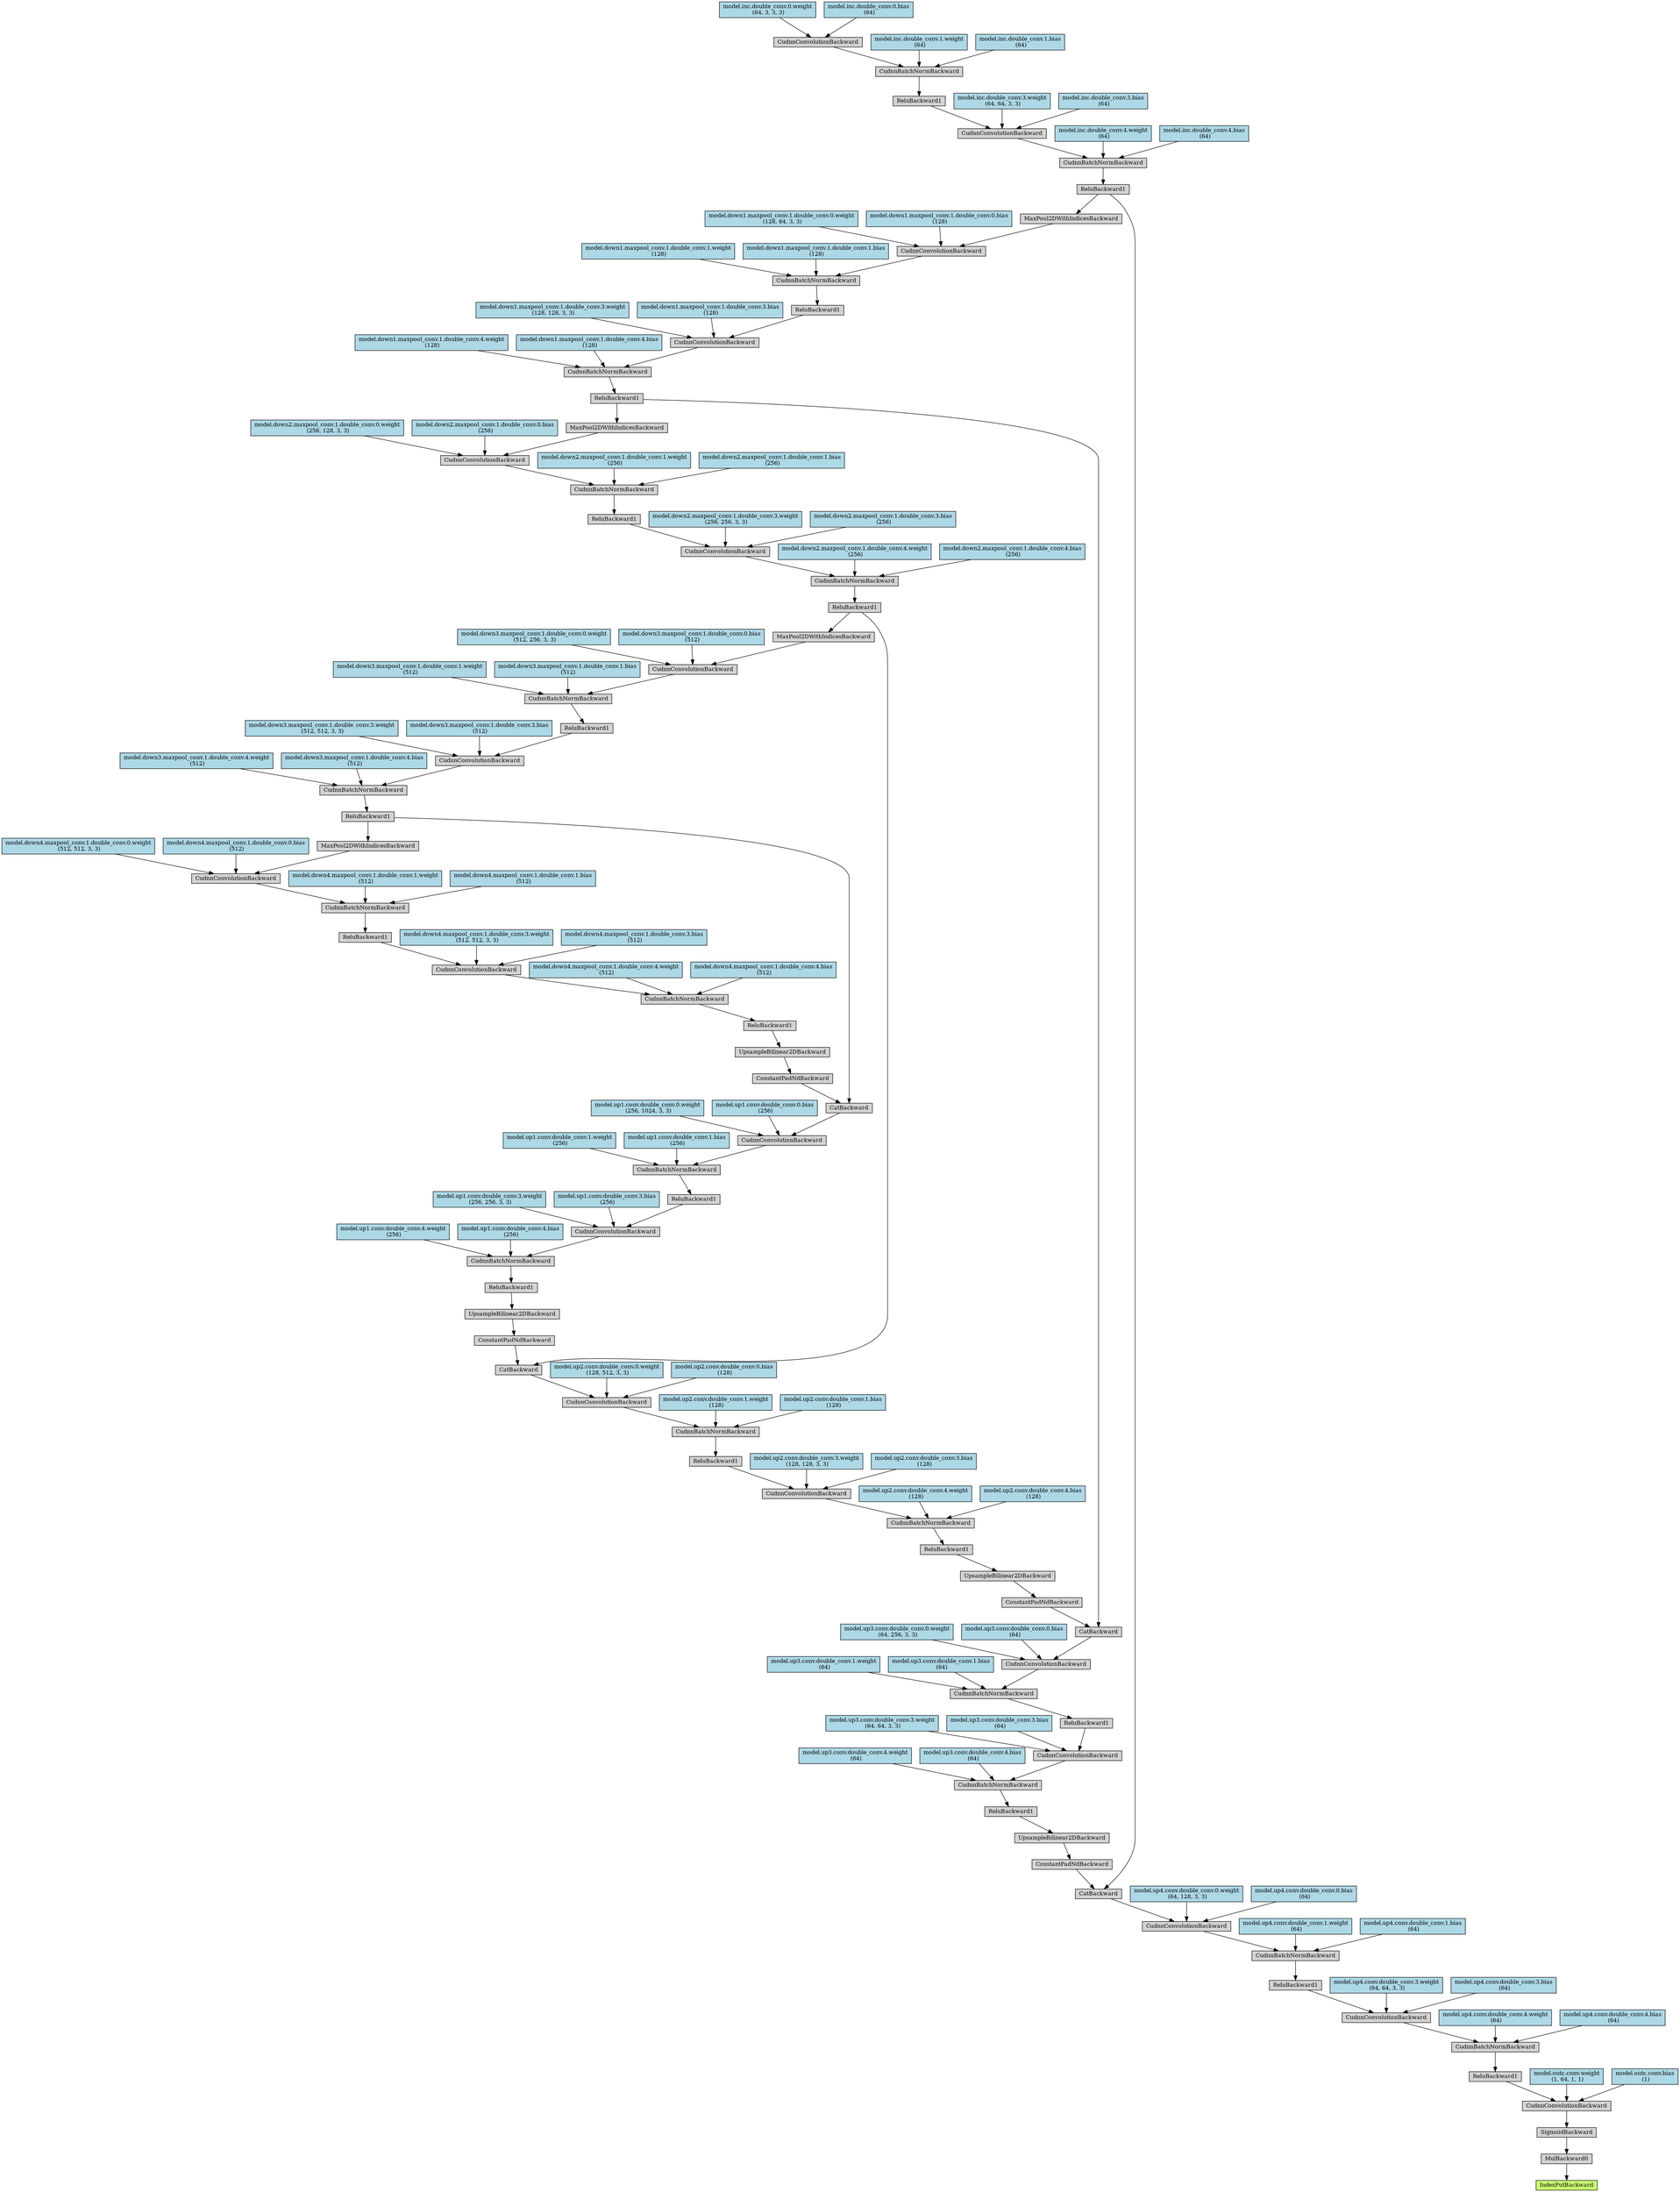 digraph {
	graph [size="44.85,44.85"]
	node [align=left fontsize=12 height=0.2 ranksep=0.1 shape=box style=filled]
	2643655782472 [label=IndexPutBackward fillcolor=darkolivegreen1]
	2643655782536 -> 2643655782472
	2643655782536 [label=MulBackward0]
	2643655782664 -> 2643655782536
	2643655782664 [label=SigmoidBackward]
	2643655782792 -> 2643655782664
	2643655782792 [label=CudnnConvolutionBackward]
	2643655782984 -> 2643655782792
	2643655782984 [label=ReluBackward1]
	2643655783304 -> 2643655782984
	2643655783304 [label=CudnnBatchNormBackward]
	2643655782920 -> 2643655783304
	2643655782920 [label=CudnnConvolutionBackward]
	2643655783880 -> 2643655782920
	2643655783880 [label=ReluBackward1]
	2643655784328 -> 2643655783880
	2643655784328 [label=CudnnBatchNormBackward]
	2643655784520 -> 2643655784328
	2643655784520 [label=CudnnConvolutionBackward]
	2643655784968 -> 2643655784520
	2643655784968 [label=CatBackward]
	2643655785480 -> 2643655784968
	2643655785480 [label=ReluBackward1]
	2643655785800 -> 2643655785480
	2643655785800 [label=CudnnBatchNormBackward]
	2643655785992 -> 2643655785800
	2643655785992 [label=CudnnConvolutionBackward]
	2643655786440 -> 2643655785992
	2643655786440 [label=ReluBackward1]
	2643655860680 -> 2643655786440
	2643655860680 [label=CudnnBatchNormBackward]
	2643655860872 -> 2643655860680
	2643655860872 [label=CudnnConvolutionBackward]
	2643655861448 -> 2643655860872
	2643655861448 [label="model.inc.double_conv.0.weight
 (64, 3, 3, 3)" fillcolor=lightblue]
	2643655861576 -> 2643655860872
	2643655861576 [label="model.inc.double_conv.0.bias
 (64)" fillcolor=lightblue]
	2643655861064 -> 2643655860680
	2643655861064 [label="model.inc.double_conv.1.weight
 (64)" fillcolor=lightblue]
	2643655861192 -> 2643655860680
	2643655861192 [label="model.inc.double_conv.1.bias
 (64)" fillcolor=lightblue]
	2643655860424 -> 2643655785992
	2643655860424 [label="model.inc.double_conv.3.weight
 (64, 64, 3, 3)" fillcolor=lightblue]
	2643655860552 -> 2643655785992
	2643655860552 [label="model.inc.double_conv.3.bias
 (64)" fillcolor=lightblue]
	2643655786184 -> 2643655785800
	2643655786184 [label="model.inc.double_conv.4.weight
 (64)" fillcolor=lightblue]
	2643655786312 -> 2643655785800
	2643655786312 [label="model.inc.double_conv.4.bias
 (64)" fillcolor=lightblue]
	2643655785672 -> 2643655784968
	2643655785672 [label=ConstantPadNdBackward]
	2643655785864 -> 2643655785672
	2643655785864 [label=UpsampleBilinear2DBackward]
	2643655860616 -> 2643655785864
	2643655860616 [label=ReluBackward1]
	2643655860744 -> 2643655860616
	2643655860744 [label=CudnnBatchNormBackward]
	2643655861768 -> 2643655860744
	2643655861768 [label=CudnnConvolutionBackward]
	2643655862344 -> 2643655861768
	2643655862344 [label=ReluBackward1]
	2643655862600 -> 2643655862344
	2643655862600 [label=CudnnBatchNormBackward]
	2643655862728 -> 2643655862600
	2643655862728 [label=CudnnConvolutionBackward]
	2643655862984 -> 2643655862728
	2643655862984 [label=CatBackward]
	2643655863304 -> 2643655862984
	2643655863304 [label=ReluBackward1]
	2643655863624 -> 2643655863304
	2643655863624 [label=CudnnBatchNormBackward]
	2643655863816 -> 2643655863624
	2643655863816 [label=CudnnConvolutionBackward]
	2643655864264 -> 2643655863816
	2643655864264 [label=ReluBackward1]
	2643655864776 -> 2643655864264
	2643655864776 [label=CudnnBatchNormBackward]
	2643655864968 -> 2643655864776
	2643655864968 [label=CudnnConvolutionBackward]
	2643655865416 -> 2643655864968
	2643655865416 [label=MaxPool2DWithIndicesBackward]
	2643655785480 -> 2643655865416
	2643655865608 -> 2643655864968
	2643655865608 [label="model.down1.maxpool_conv.1.double_conv.0.weight
 (128, 64, 3, 3)" fillcolor=lightblue]
	2643655865736 -> 2643655864968
	2643655865736 [label="model.down1.maxpool_conv.1.double_conv.0.bias
 (128)" fillcolor=lightblue]
	2643655865160 -> 2643655864776
	2643655865160 [label="model.down1.maxpool_conv.1.double_conv.1.weight
 (128)" fillcolor=lightblue]
	2643655865288 -> 2643655864776
	2643655865288 [label="model.down1.maxpool_conv.1.double_conv.1.bias
 (128)" fillcolor=lightblue]
	2643655864520 -> 2643655863816
	2643655864520 [label="model.down1.maxpool_conv.1.double_conv.3.weight
 (128, 128, 3, 3)" fillcolor=lightblue]
	2643655864648 -> 2643655863816
	2643655864648 [label="model.down1.maxpool_conv.1.double_conv.3.bias
 (128)" fillcolor=lightblue]
	2643655864008 -> 2643655863624
	2643655864008 [label="model.down1.maxpool_conv.1.double_conv.4.weight
 (128)" fillcolor=lightblue]
	2643655864136 -> 2643655863624
	2643655864136 [label="model.down1.maxpool_conv.1.double_conv.4.bias
 (128)" fillcolor=lightblue]
	2643655863496 -> 2643655862984
	2643655863496 [label=ConstantPadNdBackward]
	2643655863688 -> 2643655863496
	2643655863688 [label=UpsampleBilinear2DBackward]
	2643599782664 -> 2643655863688
	2643599782664 [label=ReluBackward1]
	2643655864840 -> 2643599782664
	2643655864840 [label=CudnnBatchNormBackward]
	2643655865800 -> 2643655864840
	2643655865800 [label=CudnnConvolutionBackward]
	2643655866184 -> 2643655865800
	2643655866184 [label=ReluBackward1]
	2643655866440 -> 2643655866184
	2643655866440 [label=CudnnBatchNormBackward]
	2643655866568 -> 2643655866440
	2643655866568 [label=CudnnConvolutionBackward]
	2643655866824 -> 2643655866568
	2643655866824 [label=CatBackward]
	2643655867144 -> 2643655866824
	2643655867144 [label=ReluBackward1]
	2643655867464 -> 2643655867144
	2643655867464 [label=CudnnBatchNormBackward]
	2643655867656 -> 2643655867464
	2643655867656 [label=CudnnConvolutionBackward]
	2643655868104 -> 2643655867656
	2643655868104 [label=ReluBackward1]
	2643655876808 -> 2643655868104
	2643655876808 [label=CudnnBatchNormBackward]
	2643655877064 -> 2643655876808
	2643655877064 [label=CudnnConvolutionBackward]
	2643655877512 -> 2643655877064
	2643655877512 [label=MaxPool2DWithIndicesBackward]
	2643655863304 -> 2643655877512
	2643655877704 -> 2643655877064
	2643655877704 [label="model.down2.maxpool_conv.1.double_conv.0.weight
 (256, 128, 3, 3)" fillcolor=lightblue]
	2643655877832 -> 2643655877064
	2643655877832 [label="model.down2.maxpool_conv.1.double_conv.0.bias
 (256)" fillcolor=lightblue]
	2643655877256 -> 2643655876808
	2643655877256 [label="model.down2.maxpool_conv.1.double_conv.1.weight
 (256)" fillcolor=lightblue]
	2643655877384 -> 2643655876808
	2643655877384 [label="model.down2.maxpool_conv.1.double_conv.1.bias
 (256)" fillcolor=lightblue]
	2643655868296 -> 2643655867656
	2643655868296 [label="model.down2.maxpool_conv.1.double_conv.3.weight
 (256, 256, 3, 3)" fillcolor=lightblue]
	2643655876680 -> 2643655867656
	2643655876680 [label="model.down2.maxpool_conv.1.double_conv.3.bias
 (256)" fillcolor=lightblue]
	2643655867848 -> 2643655867464
	2643655867848 [label="model.down2.maxpool_conv.1.double_conv.4.weight
 (256)" fillcolor=lightblue]
	2643655867976 -> 2643655867464
	2643655867976 [label="model.down2.maxpool_conv.1.double_conv.4.bias
 (256)" fillcolor=lightblue]
	2643655867336 -> 2643655866824
	2643655867336 [label=ConstantPadNdBackward]
	2643655867528 -> 2643655867336
	2643655867528 [label=UpsampleBilinear2DBackward]
	2643655876744 -> 2643655867528
	2643655876744 [label=ReluBackward1]
	2643655876872 -> 2643655876744
	2643655876872 [label=CudnnBatchNormBackward]
	2643655878152 -> 2643655876872
	2643655878152 [label=CudnnConvolutionBackward]
	2643655878408 -> 2643655878152
	2643655878408 [label=ReluBackward1]
	2643655878664 -> 2643655878408
	2643655878664 [label=CudnnBatchNormBackward]
	2643655878856 -> 2643655878664
	2643655878856 [label=CudnnConvolutionBackward]
	2643655879112 -> 2643655878856
	2643655879112 [label=CatBackward]
	2643655879432 -> 2643655879112
	2643655879432 [label=ReluBackward1]
	2643655879752 -> 2643655879432
	2643655879752 [label=CudnnBatchNormBackward]
	2643655880008 -> 2643655879752
	2643655880008 [label=CudnnConvolutionBackward]
	2643655880456 -> 2643655880008
	2643655880456 [label=ReluBackward1]
	2643655885064 -> 2643655880456
	2643655885064 [label=CudnnBatchNormBackward]
	2643655885320 -> 2643655885064
	2643655885320 [label=CudnnConvolutionBackward]
	2643655885768 -> 2643655885320
	2643655885768 [label=MaxPool2DWithIndicesBackward]
	2643655867144 -> 2643655885768
	2643655885960 -> 2643655885320
	2643655885960 [label="model.down3.maxpool_conv.1.double_conv.0.weight
 (512, 256, 3, 3)" fillcolor=lightblue]
	2643655886088 -> 2643655885320
	2643655886088 [label="model.down3.maxpool_conv.1.double_conv.0.bias
 (512)" fillcolor=lightblue]
	2643655885512 -> 2643655885064
	2643655885512 [label="model.down3.maxpool_conv.1.double_conv.1.weight
 (512)" fillcolor=lightblue]
	2643655885640 -> 2643655885064
	2643655885640 [label="model.down3.maxpool_conv.1.double_conv.1.bias
 (512)" fillcolor=lightblue]
	2643655880648 -> 2643655880008
	2643655880648 [label="model.down3.maxpool_conv.1.double_conv.3.weight
 (512, 512, 3, 3)" fillcolor=lightblue]
	2643655884936 -> 2643655880008
	2643655884936 [label="model.down3.maxpool_conv.1.double_conv.3.bias
 (512)" fillcolor=lightblue]
	2643655880200 -> 2643655879752
	2643655880200 [label="model.down3.maxpool_conv.1.double_conv.4.weight
 (512)" fillcolor=lightblue]
	2643655880328 -> 2643655879752
	2643655880328 [label="model.down3.maxpool_conv.1.double_conv.4.bias
 (512)" fillcolor=lightblue]
	2643655879624 -> 2643655879112
	2643655879624 [label=ConstantPadNdBackward]
	2643655879816 -> 2643655879624
	2643655879816 [label=UpsampleBilinear2DBackward]
	2643655885000 -> 2643655879816
	2643655885000 [label=ReluBackward1]
	2643655885128 -> 2643655885000
	2643655885128 [label=CudnnBatchNormBackward]
	2643655886408 -> 2643655885128
	2643655886408 [label=CudnnConvolutionBackward]
	2643655886664 -> 2643655886408
	2643655886664 [label=ReluBackward1]
	2643655886920 -> 2643655886664
	2643655886920 [label=CudnnBatchNormBackward]
	2643655887112 -> 2643655886920
	2643655887112 [label=CudnnConvolutionBackward]
	2643655887368 -> 2643655887112
	2643655887368 [label=MaxPool2DWithIndicesBackward]
	2643655879432 -> 2643655887368
	2643655887432 -> 2643655887112
	2643655887432 [label="model.down4.maxpool_conv.1.double_conv.0.weight
 (512, 512, 3, 3)" fillcolor=lightblue]
	2643655887496 -> 2643655887112
	2643655887496 [label="model.down4.maxpool_conv.1.double_conv.0.bias
 (512)" fillcolor=lightblue]
	2643655887176 -> 2643655886920
	2643655887176 [label="model.down4.maxpool_conv.1.double_conv.1.weight
 (512)" fillcolor=lightblue]
	2643655887240 -> 2643655886920
	2643655887240 [label="model.down4.maxpool_conv.1.double_conv.1.bias
 (512)" fillcolor=lightblue]
	2643655886728 -> 2643655886408
	2643655886728 [label="model.down4.maxpool_conv.1.double_conv.3.weight
 (512, 512, 3, 3)" fillcolor=lightblue]
	2643655886792 -> 2643655886408
	2643655886792 [label="model.down4.maxpool_conv.1.double_conv.3.bias
 (512)" fillcolor=lightblue]
	2643655886216 -> 2643655885128
	2643655886216 [label="model.down4.maxpool_conv.1.double_conv.4.weight
 (512)" fillcolor=lightblue]
	2643655886536 -> 2643655885128
	2643655886536 [label="model.down4.maxpool_conv.1.double_conv.4.bias
 (512)" fillcolor=lightblue]
	2643655879176 -> 2643655878856
	2643655879176 [label="model.up1.conv.double_conv.0.weight
 (256, 1024, 3, 3)" fillcolor=lightblue]
	2643655879240 -> 2643655878856
	2643655879240 [label="model.up1.conv.double_conv.0.bias
 (256)" fillcolor=lightblue]
	2643655878920 -> 2643655878664
	2643655878920 [label="model.up1.conv.double_conv.1.weight
 (256)" fillcolor=lightblue]
	2643655878984 -> 2643655878664
	2643655878984 [label="model.up1.conv.double_conv.1.bias
 (256)" fillcolor=lightblue]
	2643655878472 -> 2643655878152
	2643655878472 [label="model.up1.conv.double_conv.3.weight
 (256, 256, 3, 3)" fillcolor=lightblue]
	2643655878536 -> 2643655878152
	2643655878536 [label="model.up1.conv.double_conv.3.bias
 (256)" fillcolor=lightblue]
	2643655877960 -> 2643655876872
	2643655877960 [label="model.up1.conv.double_conv.4.weight
 (256)" fillcolor=lightblue]
	2643655878280 -> 2643655876872
	2643655878280 [label="model.up1.conv.double_conv.4.bias
 (256)" fillcolor=lightblue]
	2643655866888 -> 2643655866568
	2643655866888 [label="model.up2.conv.double_conv.0.weight
 (128, 512, 3, 3)" fillcolor=lightblue]
	2643655866952 -> 2643655866568
	2643655866952 [label="model.up2.conv.double_conv.0.bias
 (128)" fillcolor=lightblue]
	2643655866632 -> 2643655866440
	2643655866632 [label="model.up2.conv.double_conv.1.weight
 (128)" fillcolor=lightblue]
	2643655866696 -> 2643655866440
	2643655866696 [label="model.up2.conv.double_conv.1.bias
 (128)" fillcolor=lightblue]
	2643655866248 -> 2643655865800
	2643655866248 [label="model.up2.conv.double_conv.3.weight
 (128, 128, 3, 3)" fillcolor=lightblue]
	2643655866312 -> 2643655865800
	2643655866312 [label="model.up2.conv.double_conv.3.bias
 (128)" fillcolor=lightblue]
	2643655865928 -> 2643655864840
	2643655865928 [label="model.up2.conv.double_conv.4.weight
 (128)" fillcolor=lightblue]
	2643655866056 -> 2643655864840
	2643655866056 [label="model.up2.conv.double_conv.4.bias
 (128)" fillcolor=lightblue]
	2643655863048 -> 2643655862728
	2643655863048 [label="model.up3.conv.double_conv.0.weight
 (64, 256, 3, 3)" fillcolor=lightblue]
	2643655863112 -> 2643655862728
	2643655863112 [label="model.up3.conv.double_conv.0.bias
 (64)" fillcolor=lightblue]
	2643655862792 -> 2643655862600
	2643655862792 [label="model.up3.conv.double_conv.1.weight
 (64)" fillcolor=lightblue]
	2643655862856 -> 2643655862600
	2643655862856 [label="model.up3.conv.double_conv.1.bias
 (64)" fillcolor=lightblue]
	2643655862408 -> 2643655861768
	2643655862408 [label="model.up3.conv.double_conv.3.weight
 (64, 64, 3, 3)" fillcolor=lightblue]
	2643655862472 -> 2643655861768
	2643655862472 [label="model.up3.conv.double_conv.3.bias
 (64)" fillcolor=lightblue]
	2643655861832 -> 2643655860744
	2643655861832 [label="model.up3.conv.double_conv.4.weight
 (64)" fillcolor=lightblue]
	2643655862216 -> 2643655860744
	2643655862216 [label="model.up3.conv.double_conv.4.bias
 (64)" fillcolor=lightblue]
	2643655785160 -> 2643655784520
	2643655785160 [label="model.up4.conv.double_conv.0.weight
 (64, 128, 3, 3)" fillcolor=lightblue]
	2643655785288 -> 2643655784520
	2643655785288 [label="model.up4.conv.double_conv.0.bias
 (64)" fillcolor=lightblue]
	2643655784712 -> 2643655784328
	2643655784712 [label="model.up4.conv.double_conv.1.weight
 (64)" fillcolor=lightblue]
	2643655784840 -> 2643655784328
	2643655784840 [label="model.up4.conv.double_conv.1.bias
 (64)" fillcolor=lightblue]
	2643655784072 -> 2643655782920
	2643655784072 [label="model.up4.conv.double_conv.3.weight
 (64, 64, 3, 3)" fillcolor=lightblue]
	2643655784200 -> 2643655782920
	2643655784200 [label="model.up4.conv.double_conv.3.bias
 (64)" fillcolor=lightblue]
	2643655783624 -> 2643655783304
	2643655783624 [label="model.up4.conv.double_conv.4.weight
 (64)" fillcolor=lightblue]
	2643655783752 -> 2643655783304
	2643655783752 [label="model.up4.conv.double_conv.4.bias
 (64)" fillcolor=lightblue]
	2643655783048 -> 2643655782792
	2643655783048 [label="model.outc.conv.weight
 (1, 64, 1, 1)" fillcolor=lightblue]
	2643655783176 -> 2643655782792
	2643655783176 [label="model.outc.conv.bias
 (1)" fillcolor=lightblue]
}
